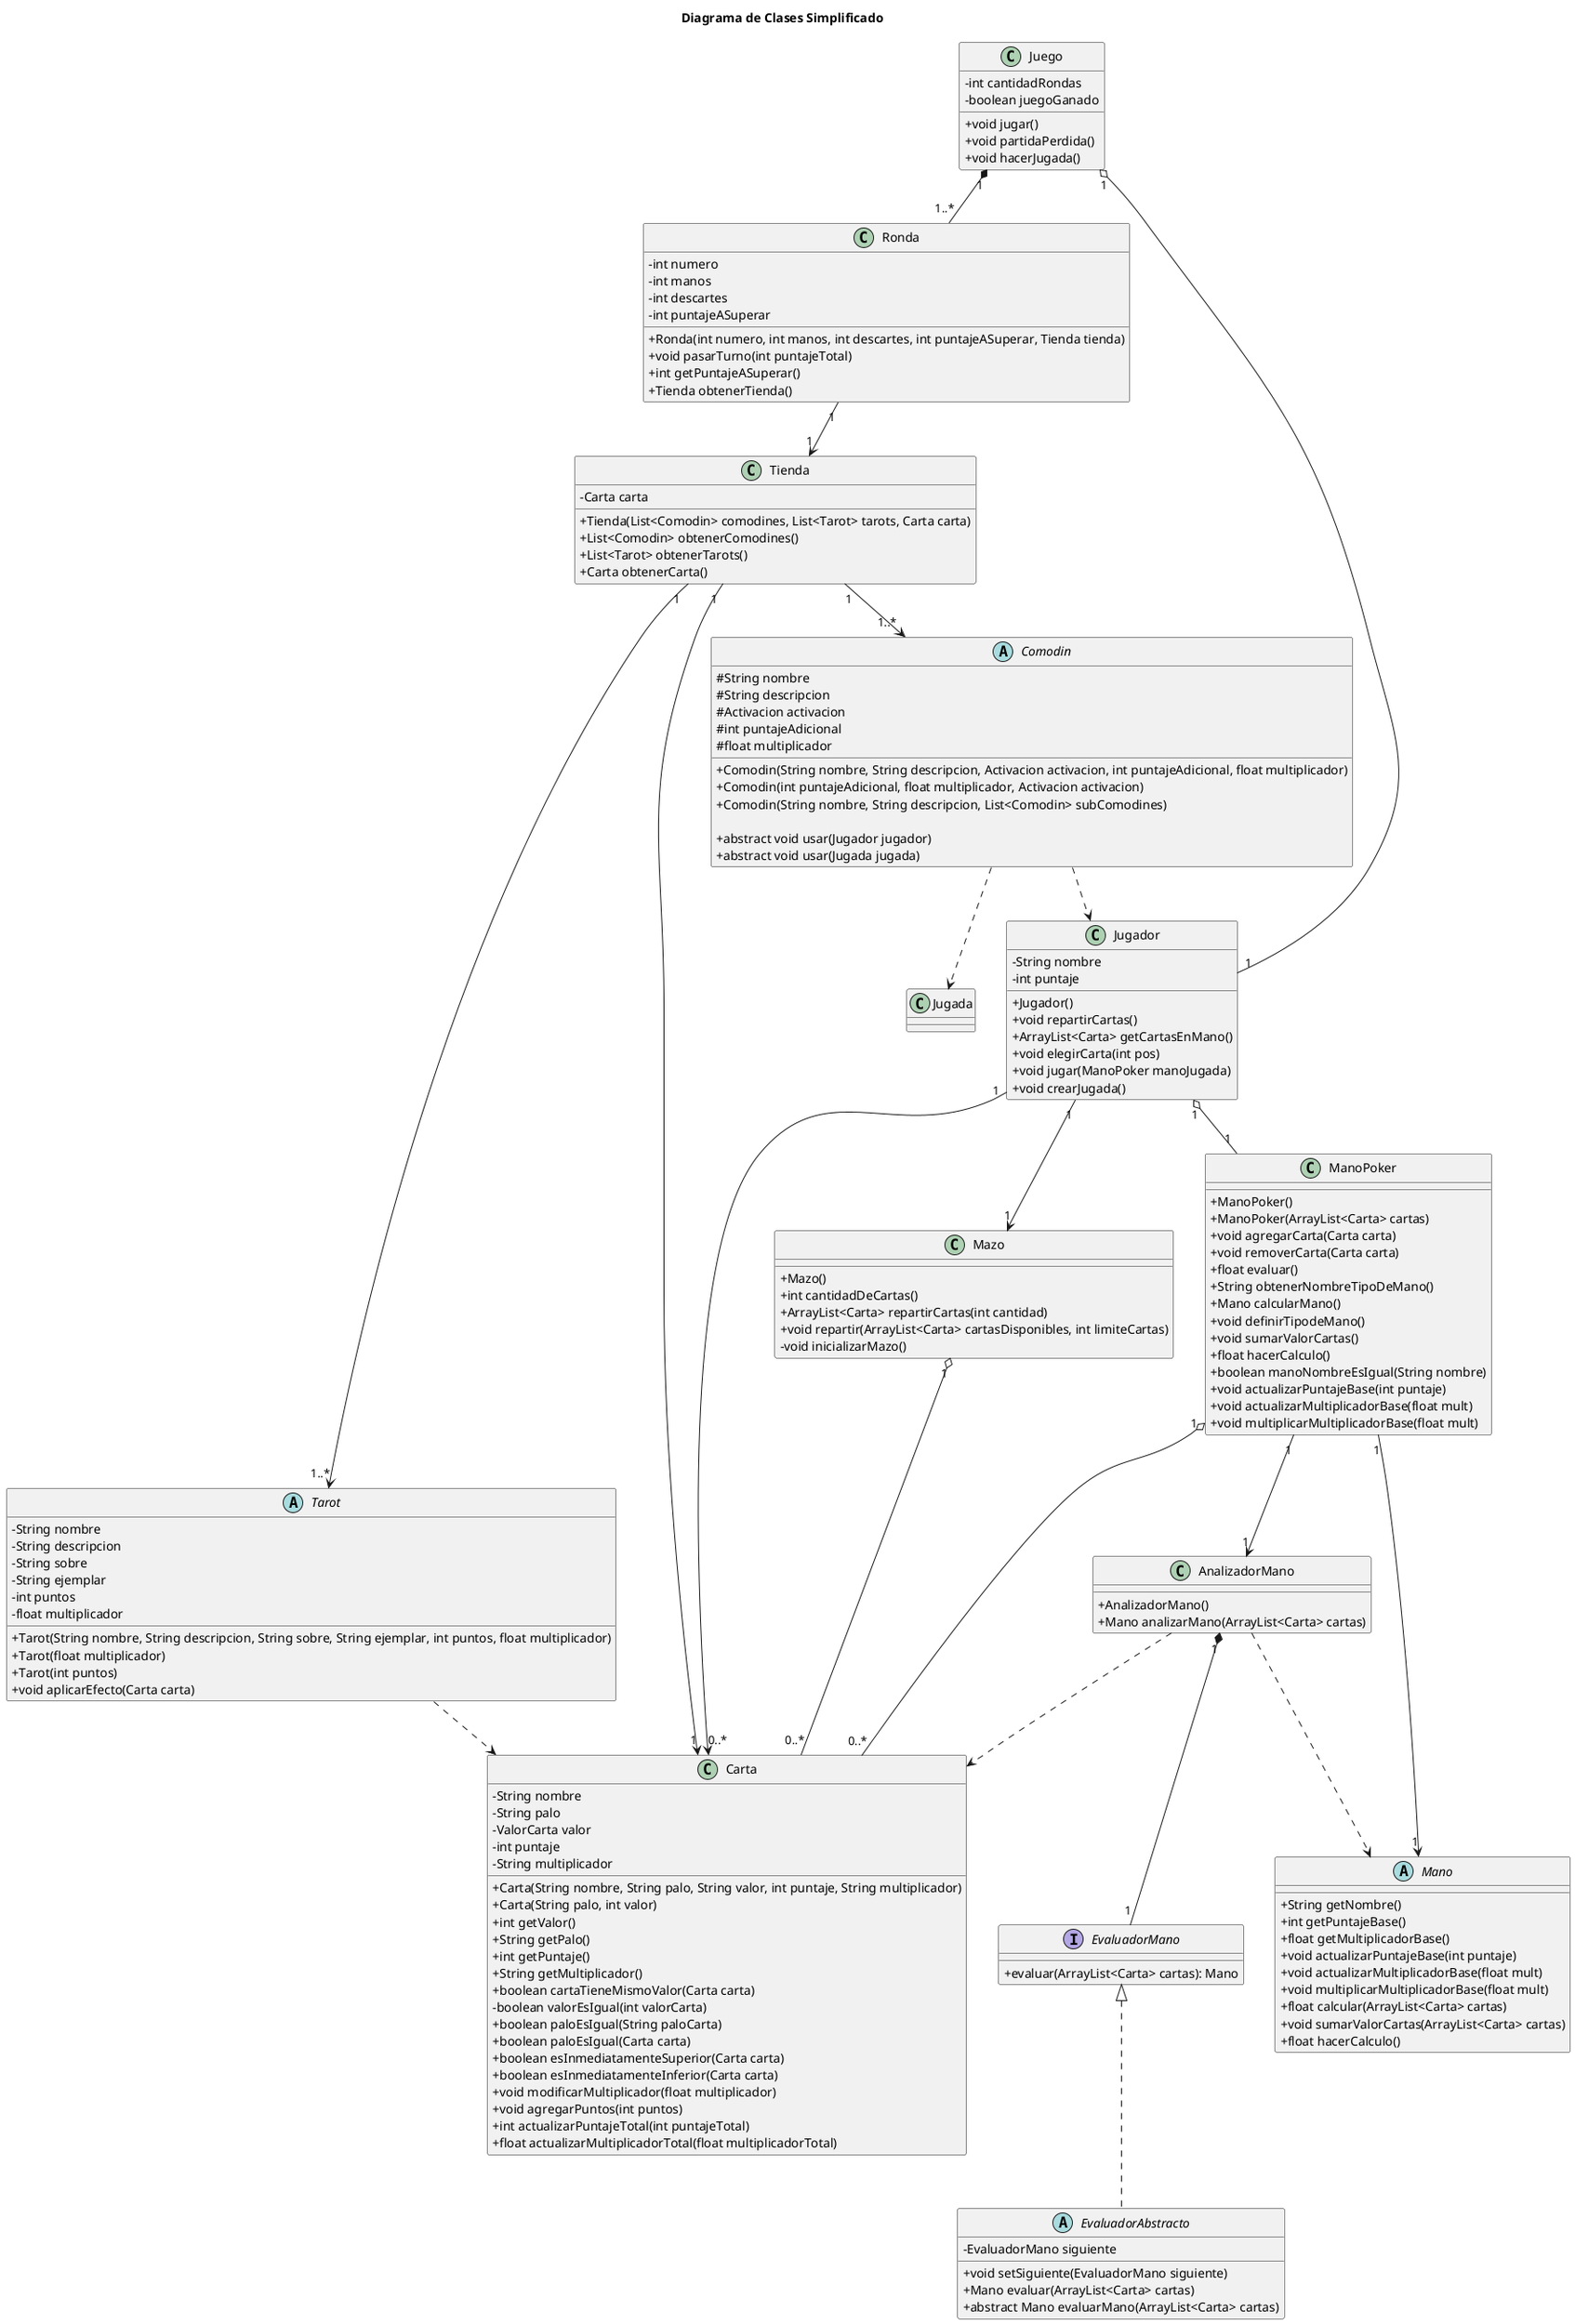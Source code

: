 @startuml Diagrama de Clases Simplificado

skinparam classAttributeIconSize 0

title Diagrama de Clases Simplificado

class AnalizadorMano {
    + AnalizadorMano()
    + Mano analizarMano(ArrayList<Carta> cartas)
}

class Carta {
    - String nombre
    - String palo
    - ValorCarta valor
    - int puntaje
    - String multiplicador
    + Carta(String nombre, String palo, String valor, int puntaje, String multiplicador)
    + Carta(String palo, int valor)
    + int getValor()
    + String getPalo()
    + int getPuntaje()
    + String getMultiplicador()
    + boolean cartaTieneMismoValor(Carta carta)
    - boolean valorEsIgual(int valorCarta)
    + boolean paloEsIgual(String paloCarta)
    + boolean paloEsIgual(Carta carta)
    + boolean esInmediatamenteSuperior(Carta carta)
    + boolean esInmediatamenteInferior(Carta carta)
    + void modificarMultiplicador(float multiplicador)
    + void agregarPuntos(int puntos)
    + int actualizarPuntajeTotal(int puntajeTotal)
    + float actualizarMultiplicadorTotal(float multiplicadorTotal)
}

class Juego {
    - int cantidadRondas
    - boolean juegoGanado
    + void jugar()
    + void partidaPerdida()
    + void hacerJugada()
}

class Jugador {
    - String nombre
    - int puntaje
    + Jugador()
    + void repartirCartas()
    + ArrayList<Carta> getCartasEnMano()
    + void elegirCarta(int pos)
    + void jugar(ManoPoker manoJugada)
    + void crearJugada()
}

class ManoPoker {
    + ManoPoker()
    + ManoPoker(ArrayList<Carta> cartas)
    + void agregarCarta(Carta carta)
    + void removerCarta(Carta carta)
    + float evaluar()
    + String obtenerNombreTipoDeMano()
    + Mano calcularMano()
    + void definirTipodeMano()
    + void sumarValorCartas()
    + float hacerCalculo()
    + boolean manoNombreEsIgual(String nombre)
    + void actualizarPuntajeBase(int puntaje)
    + void actualizarMultiplicadorBase(float mult)
    + void multiplicarMultiplicadorBase(float mult)
}

class Mazo {
    + Mazo()
    + int cantidadDeCartas()
    + ArrayList<Carta> repartirCartas(int cantidad)
    + void repartir(ArrayList<Carta> cartasDisponibles, int limiteCartas)
    - void inicializarMazo()
}

class Ronda {
    - int numero
    - int manos
    - int descartes
    - int puntajeASuperar
    + Ronda(int numero, int manos, int descartes, int puntajeASuperar, Tienda tienda)
    + void pasarTurno(int puntajeTotal)
    + int getPuntajeASuperar()
    + Tienda obtenerTienda()
}

class Tienda {
    - Carta carta
    + Tienda(List<Comodin> comodines, List<Tarot> tarots, Carta carta)
    + List<Comodin> obtenerComodines()
    + List<Tarot> obtenerTarots()
    + Carta obtenerCarta()
}

abstract class Tarot {
    - String nombre
    - String descripcion
    - String sobre
    - String ejemplar
    - int puntos
    - float multiplicador
    + Tarot(String nombre, String descripcion, String sobre, String ejemplar, int puntos, float multiplicador)
    + Tarot(float multiplicador)
    + Tarot(int puntos)
    + void aplicarEfecto(Carta carta)
}

class Jugada {
    /'- ManoPoker manoPoker
    - ArrayList<Comodin> comodines
    - int puntaje
    - int descartes
    - int numeroRonda

    + Jugada(ManoPoker manoPoker, ArrayList<Comodin> comodines, int descartes)
    + void actualizarPuntajeBase(int puntajeBase)
    + void actualizarMult(float mult)
    + void multiplicarMult(float mult)
    + boolean tieneDescartes()
    + boolean tieneManoDeTipo(String manoEsperada)
    + int calcularPuntosPorDescarte(int puntosPorDescarte)
    + float evaluarJugada()'/
}

interface EvaluadorMano {
    + evaluar(ArrayList<Carta> cartas): Mano
}

abstract class EvaluadorAbstracto implements EvaluadorMano {
    - EvaluadorMano siguiente
    + void setSiguiente(EvaluadorMano siguiente)
    + Mano evaluar(ArrayList<Carta> cartas)
    + abstract Mano evaluarMano(ArrayList<Carta> cartas)
}

abstract class Mano {
    + String getNombre()
    + int getPuntajeBase()
    + float getMultiplicadorBase()
    + void actualizarPuntajeBase(int puntaje)
    + void actualizarMultiplicadorBase(float mult)
    + void multiplicarMultiplicadorBase(float mult)
    + float calcular(ArrayList<Carta> cartas)
    + void sumarValorCartas(ArrayList<Carta> cartas)
    + float hacerCalculo()
}

abstract class Comodin {
    # String nombre
    # String descripcion
    # Activacion activacion
    # int puntajeAdicional
    # float multiplicador
    
    + Comodin(String nombre, String descripcion, Activacion activacion, int puntajeAdicional, float multiplicador)
    + Comodin(int puntajeAdicional, float multiplicador, Activacion activacion)
    + Comodin(String nombre, String descripcion, List<Comodin> subComodines)

    + abstract void usar(Jugador jugador)
    + abstract void usar(Jugada jugada)
}

Mazo "1" o-- "0..*" Carta

AnalizadorMano "1" *-- "1" EvaluadorMano
AnalizadorMano ..> Mano
AnalizadorMano ..> Carta

Juego "1" o-- "1" Jugador
Juego "1" *-- "1..*" Ronda

Jugador "1" o-- "1" ManoPoker
Jugador "1" --> "1" Mazo
Jugador "1" --> "0..*" Carta

ManoPoker "1" o-- "0..*" Carta
ManoPoker "1" --> "1" AnalizadorMano
ManoPoker "1" --> "1" Mano

Tarot ..> Carta

Ronda "1" --> "1" Tienda

Tienda "1" --> "1..*" Comodin
Tienda "1" --> "1..*" Tarot
Tienda "1" --> "1" Carta

Comodin ..> Jugador
Comodin ..> Jugada

@enduml